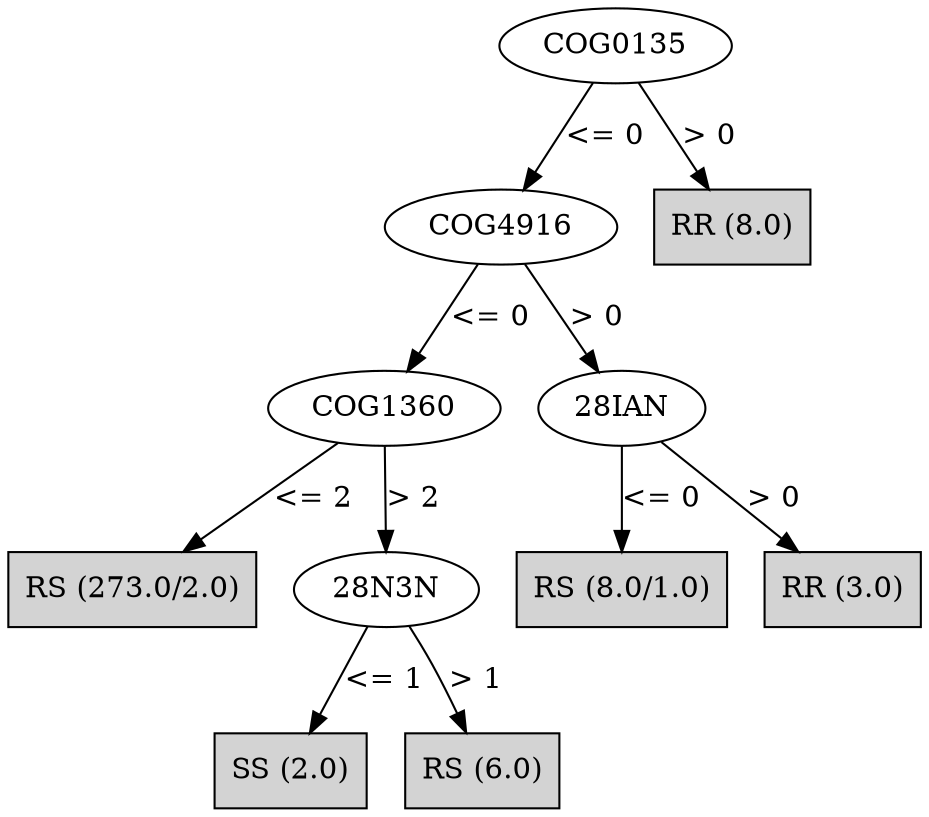 digraph J48Tree {
N0 [label="COG0135" ]
N0->N1 [label="<= 0"]
N1 [label="COG4916" ]
N1->N2 [label="<= 0"]
N2 [label="COG1360" ]
N2->N3 [label="<= 2"]
N3 [label="RS (273.0/2.0)" shape=box style=filled ]
N2->N4 [label="> 2"]
N4 [label="28N3N" ]
N4->N5 [label="<= 1"]
N5 [label="SS (2.0)" shape=box style=filled ]
N4->N6 [label="> 1"]
N6 [label="RS (6.0)" shape=box style=filled ]
N1->N7 [label="> 0"]
N7 [label="28IAN" ]
N7->N8 [label="<= 0"]
N8 [label="RS (8.0/1.0)" shape=box style=filled ]
N7->N9 [label="> 0"]
N9 [label="RR (3.0)" shape=box style=filled ]
N0->N10 [label="> 0"]
N10 [label="RR (8.0)" shape=box style=filled ]
}

